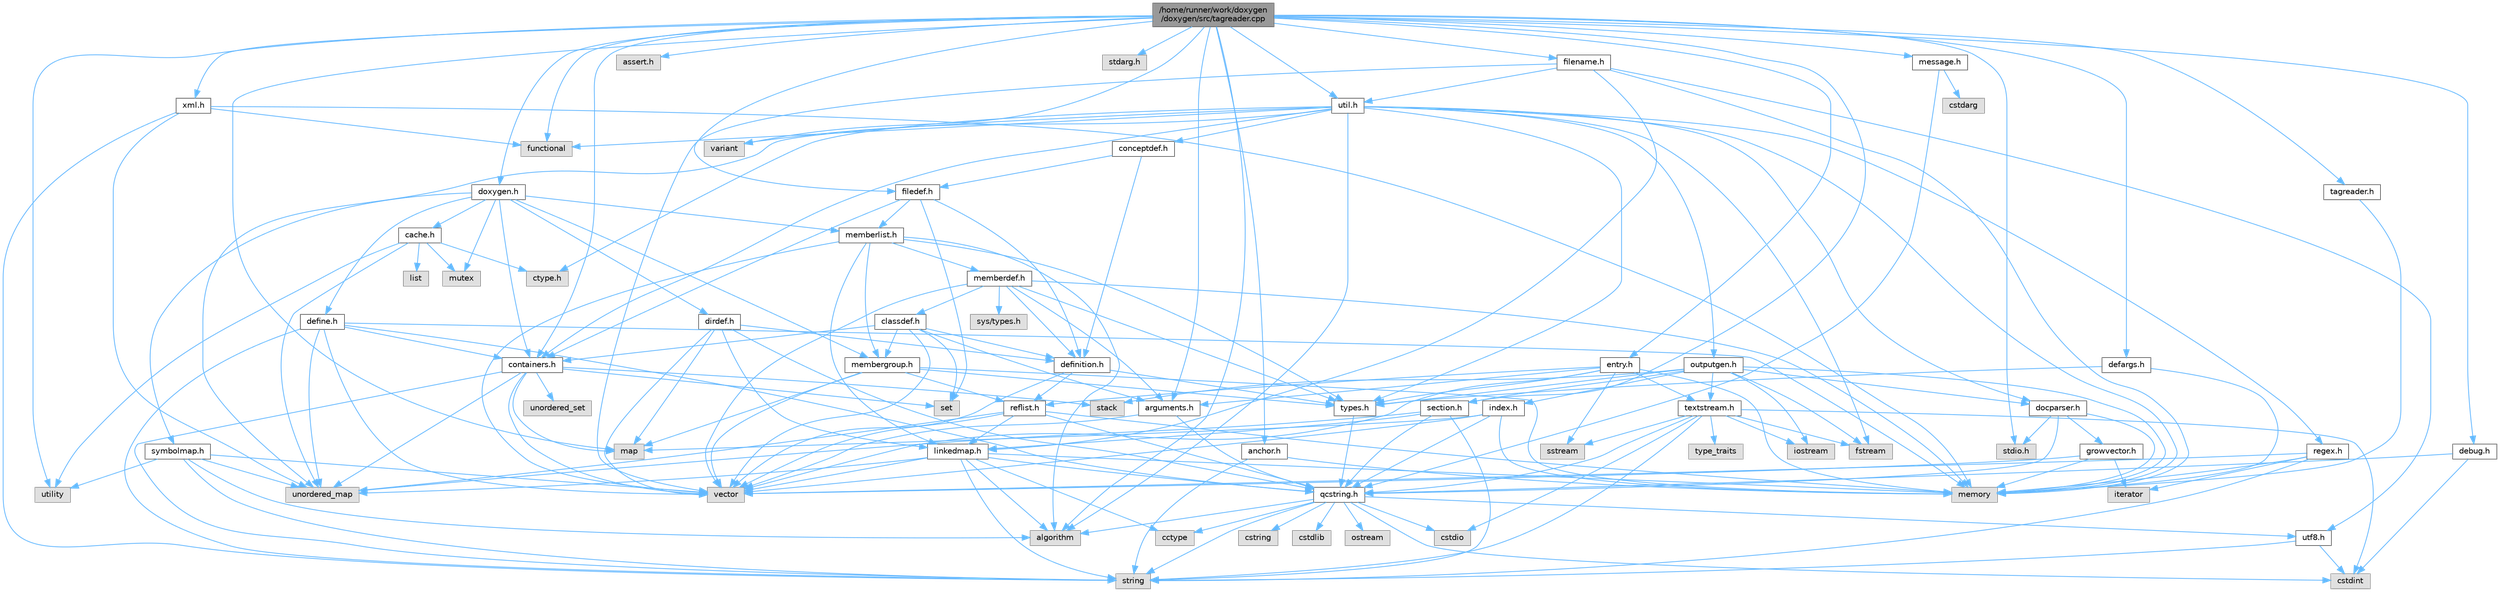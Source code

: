 digraph "/home/runner/work/doxygen/doxygen/src/tagreader.cpp"
{
 // INTERACTIVE_SVG=YES
 // LATEX_PDF_SIZE
  bgcolor="transparent";
  edge [fontname=Helvetica,fontsize=10,labelfontname=Helvetica,labelfontsize=10];
  node [fontname=Helvetica,fontsize=10,shape=box,height=0.2,width=0.4];
  Node1 [id="Node000001",label="/home/runner/work/doxygen\l/doxygen/src/tagreader.cpp",height=0.2,width=0.4,color="gray40", fillcolor="grey60", style="filled", fontcolor="black",tooltip=" "];
  Node1 -> Node2 [id="edge1_Node000001_Node000002",color="steelblue1",style="solid",tooltip=" "];
  Node2 [id="Node000002",label="tagreader.h",height=0.2,width=0.4,color="grey40", fillcolor="white", style="filled",URL="$d5/d61/tagreader_8h.html",tooltip=" "];
  Node2 -> Node3 [id="edge2_Node000002_Node000003",color="steelblue1",style="solid",tooltip=" "];
  Node3 [id="Node000003",label="memory",height=0.2,width=0.4,color="grey60", fillcolor="#E0E0E0", style="filled",tooltip=" "];
  Node1 -> Node4 [id="edge3_Node000001_Node000004",color="steelblue1",style="solid",tooltip=" "];
  Node4 [id="Node000004",label="map",height=0.2,width=0.4,color="grey60", fillcolor="#E0E0E0", style="filled",tooltip=" "];
  Node1 -> Node5 [id="edge4_Node000001_Node000005",color="steelblue1",style="solid",tooltip=" "];
  Node5 [id="Node000005",label="functional",height=0.2,width=0.4,color="grey60", fillcolor="#E0E0E0", style="filled",tooltip=" "];
  Node1 -> Node6 [id="edge5_Node000001_Node000006",color="steelblue1",style="solid",tooltip=" "];
  Node6 [id="Node000006",label="utility",height=0.2,width=0.4,color="grey60", fillcolor="#E0E0E0", style="filled",tooltip=" "];
  Node1 -> Node7 [id="edge6_Node000001_Node000007",color="steelblue1",style="solid",tooltip=" "];
  Node7 [id="Node000007",label="algorithm",height=0.2,width=0.4,color="grey60", fillcolor="#E0E0E0", style="filled",tooltip=" "];
  Node1 -> Node8 [id="edge7_Node000001_Node000008",color="steelblue1",style="solid",tooltip=" "];
  Node8 [id="Node000008",label="variant",height=0.2,width=0.4,color="grey60", fillcolor="#E0E0E0", style="filled",tooltip=" "];
  Node1 -> Node9 [id="edge8_Node000001_Node000009",color="steelblue1",style="solid",tooltip=" "];
  Node9 [id="Node000009",label="assert.h",height=0.2,width=0.4,color="grey60", fillcolor="#E0E0E0", style="filled",tooltip=" "];
  Node1 -> Node10 [id="edge9_Node000001_Node000010",color="steelblue1",style="solid",tooltip=" "];
  Node10 [id="Node000010",label="stdio.h",height=0.2,width=0.4,color="grey60", fillcolor="#E0E0E0", style="filled",tooltip=" "];
  Node1 -> Node11 [id="edge10_Node000001_Node000011",color="steelblue1",style="solid",tooltip=" "];
  Node11 [id="Node000011",label="stdarg.h",height=0.2,width=0.4,color="grey60", fillcolor="#E0E0E0", style="filled",tooltip=" "];
  Node1 -> Node12 [id="edge11_Node000001_Node000012",color="steelblue1",style="solid",tooltip=" "];
  Node12 [id="Node000012",label="xml.h",height=0.2,width=0.4,color="grey40", fillcolor="white", style="filled",URL="$d0/d62/xml_8h.html",tooltip=" "];
  Node12 -> Node3 [id="edge12_Node000012_Node000003",color="steelblue1",style="solid",tooltip=" "];
  Node12 -> Node5 [id="edge13_Node000012_Node000005",color="steelblue1",style="solid",tooltip=" "];
  Node12 -> Node13 [id="edge14_Node000012_Node000013",color="steelblue1",style="solid",tooltip=" "];
  Node13 [id="Node000013",label="string",height=0.2,width=0.4,color="grey60", fillcolor="#E0E0E0", style="filled",tooltip=" "];
  Node12 -> Node14 [id="edge15_Node000012_Node000014",color="steelblue1",style="solid",tooltip=" "];
  Node14 [id="Node000014",label="unordered_map",height=0.2,width=0.4,color="grey60", fillcolor="#E0E0E0", style="filled",tooltip=" "];
  Node1 -> Node15 [id="edge16_Node000001_Node000015",color="steelblue1",style="solid",tooltip=" "];
  Node15 [id="Node000015",label="entry.h",height=0.2,width=0.4,color="grey40", fillcolor="white", style="filled",URL="$d1/dc6/entry_8h.html",tooltip=" "];
  Node15 -> Node16 [id="edge17_Node000015_Node000016",color="steelblue1",style="solid",tooltip=" "];
  Node16 [id="Node000016",label="vector",height=0.2,width=0.4,color="grey60", fillcolor="#E0E0E0", style="filled",tooltip=" "];
  Node15 -> Node3 [id="edge18_Node000015_Node000003",color="steelblue1",style="solid",tooltip=" "];
  Node15 -> Node17 [id="edge19_Node000015_Node000017",color="steelblue1",style="solid",tooltip=" "];
  Node17 [id="Node000017",label="sstream",height=0.2,width=0.4,color="grey60", fillcolor="#E0E0E0", style="filled",tooltip=" "];
  Node15 -> Node18 [id="edge20_Node000015_Node000018",color="steelblue1",style="solid",tooltip=" "];
  Node18 [id="Node000018",label="types.h",height=0.2,width=0.4,color="grey40", fillcolor="white", style="filled",URL="$d9/d49/types_8h.html",tooltip="This file contains a number of basic enums and types."];
  Node18 -> Node19 [id="edge21_Node000018_Node000019",color="steelblue1",style="solid",tooltip=" "];
  Node19 [id="Node000019",label="qcstring.h",height=0.2,width=0.4,color="grey40", fillcolor="white", style="filled",URL="$d7/d5c/qcstring_8h.html",tooltip=" "];
  Node19 -> Node13 [id="edge22_Node000019_Node000013",color="steelblue1",style="solid",tooltip=" "];
  Node19 -> Node7 [id="edge23_Node000019_Node000007",color="steelblue1",style="solid",tooltip=" "];
  Node19 -> Node20 [id="edge24_Node000019_Node000020",color="steelblue1",style="solid",tooltip=" "];
  Node20 [id="Node000020",label="cctype",height=0.2,width=0.4,color="grey60", fillcolor="#E0E0E0", style="filled",tooltip=" "];
  Node19 -> Node21 [id="edge25_Node000019_Node000021",color="steelblue1",style="solid",tooltip=" "];
  Node21 [id="Node000021",label="cstring",height=0.2,width=0.4,color="grey60", fillcolor="#E0E0E0", style="filled",tooltip=" "];
  Node19 -> Node22 [id="edge26_Node000019_Node000022",color="steelblue1",style="solid",tooltip=" "];
  Node22 [id="Node000022",label="cstdio",height=0.2,width=0.4,color="grey60", fillcolor="#E0E0E0", style="filled",tooltip=" "];
  Node19 -> Node23 [id="edge27_Node000019_Node000023",color="steelblue1",style="solid",tooltip=" "];
  Node23 [id="Node000023",label="cstdlib",height=0.2,width=0.4,color="grey60", fillcolor="#E0E0E0", style="filled",tooltip=" "];
  Node19 -> Node24 [id="edge28_Node000019_Node000024",color="steelblue1",style="solid",tooltip=" "];
  Node24 [id="Node000024",label="cstdint",height=0.2,width=0.4,color="grey60", fillcolor="#E0E0E0", style="filled",tooltip=" "];
  Node19 -> Node25 [id="edge29_Node000019_Node000025",color="steelblue1",style="solid",tooltip=" "];
  Node25 [id="Node000025",label="ostream",height=0.2,width=0.4,color="grey60", fillcolor="#E0E0E0", style="filled",tooltip=" "];
  Node19 -> Node26 [id="edge30_Node000019_Node000026",color="steelblue1",style="solid",tooltip=" "];
  Node26 [id="Node000026",label="utf8.h",height=0.2,width=0.4,color="grey40", fillcolor="white", style="filled",URL="$db/d7c/utf8_8h.html",tooltip="Various UTF8 related helper functions."];
  Node26 -> Node24 [id="edge31_Node000026_Node000024",color="steelblue1",style="solid",tooltip=" "];
  Node26 -> Node13 [id="edge32_Node000026_Node000013",color="steelblue1",style="solid",tooltip=" "];
  Node15 -> Node27 [id="edge33_Node000015_Node000027",color="steelblue1",style="solid",tooltip=" "];
  Node27 [id="Node000027",label="arguments.h",height=0.2,width=0.4,color="grey40", fillcolor="white", style="filled",URL="$df/d9b/arguments_8h.html",tooltip=" "];
  Node27 -> Node16 [id="edge34_Node000027_Node000016",color="steelblue1",style="solid",tooltip=" "];
  Node27 -> Node19 [id="edge35_Node000027_Node000019",color="steelblue1",style="solid",tooltip=" "];
  Node15 -> Node28 [id="edge36_Node000015_Node000028",color="steelblue1",style="solid",tooltip=" "];
  Node28 [id="Node000028",label="reflist.h",height=0.2,width=0.4,color="grey40", fillcolor="white", style="filled",URL="$d1/d02/reflist_8h.html",tooltip=" "];
  Node28 -> Node16 [id="edge37_Node000028_Node000016",color="steelblue1",style="solid",tooltip=" "];
  Node28 -> Node14 [id="edge38_Node000028_Node000014",color="steelblue1",style="solid",tooltip=" "];
  Node28 -> Node3 [id="edge39_Node000028_Node000003",color="steelblue1",style="solid",tooltip=" "];
  Node28 -> Node19 [id="edge40_Node000028_Node000019",color="steelblue1",style="solid",tooltip=" "];
  Node28 -> Node29 [id="edge41_Node000028_Node000029",color="steelblue1",style="solid",tooltip=" "];
  Node29 [id="Node000029",label="linkedmap.h",height=0.2,width=0.4,color="grey40", fillcolor="white", style="filled",URL="$da/de1/linkedmap_8h.html",tooltip=" "];
  Node29 -> Node14 [id="edge42_Node000029_Node000014",color="steelblue1",style="solid",tooltip=" "];
  Node29 -> Node16 [id="edge43_Node000029_Node000016",color="steelblue1",style="solid",tooltip=" "];
  Node29 -> Node3 [id="edge44_Node000029_Node000003",color="steelblue1",style="solid",tooltip=" "];
  Node29 -> Node13 [id="edge45_Node000029_Node000013",color="steelblue1",style="solid",tooltip=" "];
  Node29 -> Node7 [id="edge46_Node000029_Node000007",color="steelblue1",style="solid",tooltip=" "];
  Node29 -> Node20 [id="edge47_Node000029_Node000020",color="steelblue1",style="solid",tooltip=" "];
  Node29 -> Node19 [id="edge48_Node000029_Node000019",color="steelblue1",style="solid",tooltip=" "];
  Node15 -> Node30 [id="edge49_Node000015_Node000030",color="steelblue1",style="solid",tooltip=" "];
  Node30 [id="Node000030",label="textstream.h",height=0.2,width=0.4,color="grey40", fillcolor="white", style="filled",URL="$d4/d7d/textstream_8h.html",tooltip=" "];
  Node30 -> Node13 [id="edge50_Node000030_Node000013",color="steelblue1",style="solid",tooltip=" "];
  Node30 -> Node31 [id="edge51_Node000030_Node000031",color="steelblue1",style="solid",tooltip=" "];
  Node31 [id="Node000031",label="iostream",height=0.2,width=0.4,color="grey60", fillcolor="#E0E0E0", style="filled",tooltip=" "];
  Node30 -> Node17 [id="edge52_Node000030_Node000017",color="steelblue1",style="solid",tooltip=" "];
  Node30 -> Node24 [id="edge53_Node000030_Node000024",color="steelblue1",style="solid",tooltip=" "];
  Node30 -> Node22 [id="edge54_Node000030_Node000022",color="steelblue1",style="solid",tooltip=" "];
  Node30 -> Node32 [id="edge55_Node000030_Node000032",color="steelblue1",style="solid",tooltip=" "];
  Node32 [id="Node000032",label="fstream",height=0.2,width=0.4,color="grey60", fillcolor="#E0E0E0", style="filled",tooltip=" "];
  Node30 -> Node33 [id="edge56_Node000030_Node000033",color="steelblue1",style="solid",tooltip=" "];
  Node33 [id="Node000033",label="type_traits",height=0.2,width=0.4,color="grey60", fillcolor="#E0E0E0", style="filled",tooltip=" "];
  Node30 -> Node19 [id="edge57_Node000030_Node000019",color="steelblue1",style="solid",tooltip=" "];
  Node1 -> Node34 [id="edge58_Node000001_Node000034",color="steelblue1",style="solid",tooltip=" "];
  Node34 [id="Node000034",label="doxygen.h",height=0.2,width=0.4,color="grey40", fillcolor="white", style="filled",URL="$d1/da1/doxygen_8h.html",tooltip=" "];
  Node34 -> Node35 [id="edge59_Node000034_Node000035",color="steelblue1",style="solid",tooltip=" "];
  Node35 [id="Node000035",label="mutex",height=0.2,width=0.4,color="grey60", fillcolor="#E0E0E0", style="filled",tooltip=" "];
  Node34 -> Node36 [id="edge60_Node000034_Node000036",color="steelblue1",style="solid",tooltip=" "];
  Node36 [id="Node000036",label="containers.h",height=0.2,width=0.4,color="grey40", fillcolor="white", style="filled",URL="$d5/d75/containers_8h.html",tooltip=" "];
  Node36 -> Node16 [id="edge61_Node000036_Node000016",color="steelblue1",style="solid",tooltip=" "];
  Node36 -> Node13 [id="edge62_Node000036_Node000013",color="steelblue1",style="solid",tooltip=" "];
  Node36 -> Node37 [id="edge63_Node000036_Node000037",color="steelblue1",style="solid",tooltip=" "];
  Node37 [id="Node000037",label="set",height=0.2,width=0.4,color="grey60", fillcolor="#E0E0E0", style="filled",tooltip=" "];
  Node36 -> Node4 [id="edge64_Node000036_Node000004",color="steelblue1",style="solid",tooltip=" "];
  Node36 -> Node38 [id="edge65_Node000036_Node000038",color="steelblue1",style="solid",tooltip=" "];
  Node38 [id="Node000038",label="unordered_set",height=0.2,width=0.4,color="grey60", fillcolor="#E0E0E0", style="filled",tooltip=" "];
  Node36 -> Node14 [id="edge66_Node000036_Node000014",color="steelblue1",style="solid",tooltip=" "];
  Node36 -> Node39 [id="edge67_Node000036_Node000039",color="steelblue1",style="solid",tooltip=" "];
  Node39 [id="Node000039",label="stack",height=0.2,width=0.4,color="grey60", fillcolor="#E0E0E0", style="filled",tooltip=" "];
  Node34 -> Node40 [id="edge68_Node000034_Node000040",color="steelblue1",style="solid",tooltip=" "];
  Node40 [id="Node000040",label="membergroup.h",height=0.2,width=0.4,color="grey40", fillcolor="white", style="filled",URL="$d9/d11/membergroup_8h.html",tooltip=" "];
  Node40 -> Node16 [id="edge69_Node000040_Node000016",color="steelblue1",style="solid",tooltip=" "];
  Node40 -> Node4 [id="edge70_Node000040_Node000004",color="steelblue1",style="solid",tooltip=" "];
  Node40 -> Node3 [id="edge71_Node000040_Node000003",color="steelblue1",style="solid",tooltip=" "];
  Node40 -> Node18 [id="edge72_Node000040_Node000018",color="steelblue1",style="solid",tooltip=" "];
  Node40 -> Node28 [id="edge73_Node000040_Node000028",color="steelblue1",style="solid",tooltip=" "];
  Node34 -> Node41 [id="edge74_Node000034_Node000041",color="steelblue1",style="solid",tooltip=" "];
  Node41 [id="Node000041",label="dirdef.h",height=0.2,width=0.4,color="grey40", fillcolor="white", style="filled",URL="$d6/d15/dirdef_8h.html",tooltip=" "];
  Node41 -> Node16 [id="edge75_Node000041_Node000016",color="steelblue1",style="solid",tooltip=" "];
  Node41 -> Node4 [id="edge76_Node000041_Node000004",color="steelblue1",style="solid",tooltip=" "];
  Node41 -> Node19 [id="edge77_Node000041_Node000019",color="steelblue1",style="solid",tooltip=" "];
  Node41 -> Node29 [id="edge78_Node000041_Node000029",color="steelblue1",style="solid",tooltip=" "];
  Node41 -> Node42 [id="edge79_Node000041_Node000042",color="steelblue1",style="solid",tooltip=" "];
  Node42 [id="Node000042",label="definition.h",height=0.2,width=0.4,color="grey40", fillcolor="white", style="filled",URL="$df/da1/definition_8h.html",tooltip=" "];
  Node42 -> Node16 [id="edge80_Node000042_Node000016",color="steelblue1",style="solid",tooltip=" "];
  Node42 -> Node18 [id="edge81_Node000042_Node000018",color="steelblue1",style="solid",tooltip=" "];
  Node42 -> Node28 [id="edge82_Node000042_Node000028",color="steelblue1",style="solid",tooltip=" "];
  Node34 -> Node43 [id="edge83_Node000034_Node000043",color="steelblue1",style="solid",tooltip=" "];
  Node43 [id="Node000043",label="memberlist.h",height=0.2,width=0.4,color="grey40", fillcolor="white", style="filled",URL="$dd/d78/memberlist_8h.html",tooltip=" "];
  Node43 -> Node16 [id="edge84_Node000043_Node000016",color="steelblue1",style="solid",tooltip=" "];
  Node43 -> Node7 [id="edge85_Node000043_Node000007",color="steelblue1",style="solid",tooltip=" "];
  Node43 -> Node44 [id="edge86_Node000043_Node000044",color="steelblue1",style="solid",tooltip=" "];
  Node44 [id="Node000044",label="memberdef.h",height=0.2,width=0.4,color="grey40", fillcolor="white", style="filled",URL="$d4/d46/memberdef_8h.html",tooltip=" "];
  Node44 -> Node16 [id="edge87_Node000044_Node000016",color="steelblue1",style="solid",tooltip=" "];
  Node44 -> Node3 [id="edge88_Node000044_Node000003",color="steelblue1",style="solid",tooltip=" "];
  Node44 -> Node45 [id="edge89_Node000044_Node000045",color="steelblue1",style="solid",tooltip=" "];
  Node45 [id="Node000045",label="sys/types.h",height=0.2,width=0.4,color="grey60", fillcolor="#E0E0E0", style="filled",tooltip=" "];
  Node44 -> Node18 [id="edge90_Node000044_Node000018",color="steelblue1",style="solid",tooltip=" "];
  Node44 -> Node42 [id="edge91_Node000044_Node000042",color="steelblue1",style="solid",tooltip=" "];
  Node44 -> Node27 [id="edge92_Node000044_Node000027",color="steelblue1",style="solid",tooltip=" "];
  Node44 -> Node46 [id="edge93_Node000044_Node000046",color="steelblue1",style="solid",tooltip=" "];
  Node46 [id="Node000046",label="classdef.h",height=0.2,width=0.4,color="grey40", fillcolor="white", style="filled",URL="$d1/da6/classdef_8h.html",tooltip=" "];
  Node46 -> Node16 [id="edge94_Node000046_Node000016",color="steelblue1",style="solid",tooltip=" "];
  Node46 -> Node37 [id="edge95_Node000046_Node000037",color="steelblue1",style="solid",tooltip=" "];
  Node46 -> Node36 [id="edge96_Node000046_Node000036",color="steelblue1",style="solid",tooltip=" "];
  Node46 -> Node42 [id="edge97_Node000046_Node000042",color="steelblue1",style="solid",tooltip=" "];
  Node46 -> Node27 [id="edge98_Node000046_Node000027",color="steelblue1",style="solid",tooltip=" "];
  Node46 -> Node40 [id="edge99_Node000046_Node000040",color="steelblue1",style="solid",tooltip=" "];
  Node43 -> Node29 [id="edge100_Node000043_Node000029",color="steelblue1",style="solid",tooltip=" "];
  Node43 -> Node18 [id="edge101_Node000043_Node000018",color="steelblue1",style="solid",tooltip=" "];
  Node43 -> Node40 [id="edge102_Node000043_Node000040",color="steelblue1",style="solid",tooltip=" "];
  Node34 -> Node47 [id="edge103_Node000034_Node000047",color="steelblue1",style="solid",tooltip=" "];
  Node47 [id="Node000047",label="define.h",height=0.2,width=0.4,color="grey40", fillcolor="white", style="filled",URL="$df/d67/define_8h.html",tooltip=" "];
  Node47 -> Node16 [id="edge104_Node000047_Node000016",color="steelblue1",style="solid",tooltip=" "];
  Node47 -> Node3 [id="edge105_Node000047_Node000003",color="steelblue1",style="solid",tooltip=" "];
  Node47 -> Node13 [id="edge106_Node000047_Node000013",color="steelblue1",style="solid",tooltip=" "];
  Node47 -> Node14 [id="edge107_Node000047_Node000014",color="steelblue1",style="solid",tooltip=" "];
  Node47 -> Node19 [id="edge108_Node000047_Node000019",color="steelblue1",style="solid",tooltip=" "];
  Node47 -> Node36 [id="edge109_Node000047_Node000036",color="steelblue1",style="solid",tooltip=" "];
  Node34 -> Node48 [id="edge110_Node000034_Node000048",color="steelblue1",style="solid",tooltip=" "];
  Node48 [id="Node000048",label="cache.h",height=0.2,width=0.4,color="grey40", fillcolor="white", style="filled",URL="$d3/d26/cache_8h.html",tooltip=" "];
  Node48 -> Node49 [id="edge111_Node000048_Node000049",color="steelblue1",style="solid",tooltip=" "];
  Node49 [id="Node000049",label="list",height=0.2,width=0.4,color="grey60", fillcolor="#E0E0E0", style="filled",tooltip=" "];
  Node48 -> Node14 [id="edge112_Node000048_Node000014",color="steelblue1",style="solid",tooltip=" "];
  Node48 -> Node35 [id="edge113_Node000048_Node000035",color="steelblue1",style="solid",tooltip=" "];
  Node48 -> Node6 [id="edge114_Node000048_Node000006",color="steelblue1",style="solid",tooltip=" "];
  Node48 -> Node50 [id="edge115_Node000048_Node000050",color="steelblue1",style="solid",tooltip=" "];
  Node50 [id="Node000050",label="ctype.h",height=0.2,width=0.4,color="grey60", fillcolor="#E0E0E0", style="filled",tooltip=" "];
  Node34 -> Node51 [id="edge116_Node000034_Node000051",color="steelblue1",style="solid",tooltip=" "];
  Node51 [id="Node000051",label="symbolmap.h",height=0.2,width=0.4,color="grey40", fillcolor="white", style="filled",URL="$d7/ddd/symbolmap_8h.html",tooltip=" "];
  Node51 -> Node7 [id="edge117_Node000051_Node000007",color="steelblue1",style="solid",tooltip=" "];
  Node51 -> Node14 [id="edge118_Node000051_Node000014",color="steelblue1",style="solid",tooltip=" "];
  Node51 -> Node16 [id="edge119_Node000051_Node000016",color="steelblue1",style="solid",tooltip=" "];
  Node51 -> Node13 [id="edge120_Node000051_Node000013",color="steelblue1",style="solid",tooltip=" "];
  Node51 -> Node6 [id="edge121_Node000051_Node000006",color="steelblue1",style="solid",tooltip=" "];
  Node1 -> Node52 [id="edge122_Node000001_Node000052",color="steelblue1",style="solid",tooltip=" "];
  Node52 [id="Node000052",label="util.h",height=0.2,width=0.4,color="grey40", fillcolor="white", style="filled",URL="$d8/d3c/util_8h.html",tooltip="A bunch of utility functions."];
  Node52 -> Node3 [id="edge123_Node000052_Node000003",color="steelblue1",style="solid",tooltip=" "];
  Node52 -> Node14 [id="edge124_Node000052_Node000014",color="steelblue1",style="solid",tooltip=" "];
  Node52 -> Node7 [id="edge125_Node000052_Node000007",color="steelblue1",style="solid",tooltip=" "];
  Node52 -> Node5 [id="edge126_Node000052_Node000005",color="steelblue1",style="solid",tooltip=" "];
  Node52 -> Node32 [id="edge127_Node000052_Node000032",color="steelblue1",style="solid",tooltip=" "];
  Node52 -> Node8 [id="edge128_Node000052_Node000008",color="steelblue1",style="solid",tooltip=" "];
  Node52 -> Node50 [id="edge129_Node000052_Node000050",color="steelblue1",style="solid",tooltip=" "];
  Node52 -> Node18 [id="edge130_Node000052_Node000018",color="steelblue1",style="solid",tooltip=" "];
  Node52 -> Node53 [id="edge131_Node000052_Node000053",color="steelblue1",style="solid",tooltip=" "];
  Node53 [id="Node000053",label="docparser.h",height=0.2,width=0.4,color="grey40", fillcolor="white", style="filled",URL="$de/d9c/docparser_8h.html",tooltip=" "];
  Node53 -> Node10 [id="edge132_Node000053_Node000010",color="steelblue1",style="solid",tooltip=" "];
  Node53 -> Node3 [id="edge133_Node000053_Node000003",color="steelblue1",style="solid",tooltip=" "];
  Node53 -> Node19 [id="edge134_Node000053_Node000019",color="steelblue1",style="solid",tooltip=" "];
  Node53 -> Node54 [id="edge135_Node000053_Node000054",color="steelblue1",style="solid",tooltip=" "];
  Node54 [id="Node000054",label="growvector.h",height=0.2,width=0.4,color="grey40", fillcolor="white", style="filled",URL="$d7/d50/growvector_8h.html",tooltip=" "];
  Node54 -> Node16 [id="edge136_Node000054_Node000016",color="steelblue1",style="solid",tooltip=" "];
  Node54 -> Node3 [id="edge137_Node000054_Node000003",color="steelblue1",style="solid",tooltip=" "];
  Node54 -> Node55 [id="edge138_Node000054_Node000055",color="steelblue1",style="solid",tooltip=" "];
  Node55 [id="Node000055",label="iterator",height=0.2,width=0.4,color="grey60", fillcolor="#E0E0E0", style="filled",tooltip=" "];
  Node52 -> Node36 [id="edge139_Node000052_Node000036",color="steelblue1",style="solid",tooltip=" "];
  Node52 -> Node56 [id="edge140_Node000052_Node000056",color="steelblue1",style="solid",tooltip=" "];
  Node56 [id="Node000056",label="outputgen.h",height=0.2,width=0.4,color="grey40", fillcolor="white", style="filled",URL="$df/d06/outputgen_8h.html",tooltip=" "];
  Node56 -> Node3 [id="edge141_Node000056_Node000003",color="steelblue1",style="solid",tooltip=" "];
  Node56 -> Node39 [id="edge142_Node000056_Node000039",color="steelblue1",style="solid",tooltip=" "];
  Node56 -> Node31 [id="edge143_Node000056_Node000031",color="steelblue1",style="solid",tooltip=" "];
  Node56 -> Node32 [id="edge144_Node000056_Node000032",color="steelblue1",style="solid",tooltip=" "];
  Node56 -> Node18 [id="edge145_Node000056_Node000018",color="steelblue1",style="solid",tooltip=" "];
  Node56 -> Node57 [id="edge146_Node000056_Node000057",color="steelblue1",style="solid",tooltip=" "];
  Node57 [id="Node000057",label="index.h",height=0.2,width=0.4,color="grey40", fillcolor="white", style="filled",URL="$d1/db5/index_8h.html",tooltip=" "];
  Node57 -> Node3 [id="edge147_Node000057_Node000003",color="steelblue1",style="solid",tooltip=" "];
  Node57 -> Node16 [id="edge148_Node000057_Node000016",color="steelblue1",style="solid",tooltip=" "];
  Node57 -> Node4 [id="edge149_Node000057_Node000004",color="steelblue1",style="solid",tooltip=" "];
  Node57 -> Node19 [id="edge150_Node000057_Node000019",color="steelblue1",style="solid",tooltip=" "];
  Node56 -> Node58 [id="edge151_Node000056_Node000058",color="steelblue1",style="solid",tooltip=" "];
  Node58 [id="Node000058",label="section.h",height=0.2,width=0.4,color="grey40", fillcolor="white", style="filled",URL="$d1/d2a/section_8h.html",tooltip=" "];
  Node58 -> Node13 [id="edge152_Node000058_Node000013",color="steelblue1",style="solid",tooltip=" "];
  Node58 -> Node14 [id="edge153_Node000058_Node000014",color="steelblue1",style="solid",tooltip=" "];
  Node58 -> Node19 [id="edge154_Node000058_Node000019",color="steelblue1",style="solid",tooltip=" "];
  Node58 -> Node29 [id="edge155_Node000058_Node000029",color="steelblue1",style="solid",tooltip=" "];
  Node56 -> Node30 [id="edge156_Node000056_Node000030",color="steelblue1",style="solid",tooltip=" "];
  Node56 -> Node53 [id="edge157_Node000056_Node000053",color="steelblue1",style="solid",tooltip=" "];
  Node52 -> Node59 [id="edge158_Node000052_Node000059",color="steelblue1",style="solid",tooltip=" "];
  Node59 [id="Node000059",label="regex.h",height=0.2,width=0.4,color="grey40", fillcolor="white", style="filled",URL="$d1/d21/regex_8h.html",tooltip=" "];
  Node59 -> Node3 [id="edge159_Node000059_Node000003",color="steelblue1",style="solid",tooltip=" "];
  Node59 -> Node13 [id="edge160_Node000059_Node000013",color="steelblue1",style="solid",tooltip=" "];
  Node59 -> Node16 [id="edge161_Node000059_Node000016",color="steelblue1",style="solid",tooltip=" "];
  Node59 -> Node55 [id="edge162_Node000059_Node000055",color="steelblue1",style="solid",tooltip=" "];
  Node52 -> Node60 [id="edge163_Node000052_Node000060",color="steelblue1",style="solid",tooltip=" "];
  Node60 [id="Node000060",label="conceptdef.h",height=0.2,width=0.4,color="grey40", fillcolor="white", style="filled",URL="$da/df1/conceptdef_8h.html",tooltip=" "];
  Node60 -> Node42 [id="edge164_Node000060_Node000042",color="steelblue1",style="solid",tooltip=" "];
  Node60 -> Node61 [id="edge165_Node000060_Node000061",color="steelblue1",style="solid",tooltip=" "];
  Node61 [id="Node000061",label="filedef.h",height=0.2,width=0.4,color="grey40", fillcolor="white", style="filled",URL="$d4/d3a/filedef_8h.html",tooltip=" "];
  Node61 -> Node37 [id="edge166_Node000061_Node000037",color="steelblue1",style="solid",tooltip=" "];
  Node61 -> Node42 [id="edge167_Node000061_Node000042",color="steelblue1",style="solid",tooltip=" "];
  Node61 -> Node43 [id="edge168_Node000061_Node000043",color="steelblue1",style="solid",tooltip=" "];
  Node61 -> Node36 [id="edge169_Node000061_Node000036",color="steelblue1",style="solid",tooltip=" "];
  Node1 -> Node62 [id="edge170_Node000001_Node000062",color="steelblue1",style="solid",tooltip=" "];
  Node62 [id="Node000062",label="message.h",height=0.2,width=0.4,color="grey40", fillcolor="white", style="filled",URL="$d2/d0d/message_8h.html",tooltip=" "];
  Node62 -> Node63 [id="edge171_Node000062_Node000063",color="steelblue1",style="solid",tooltip=" "];
  Node63 [id="Node000063",label="cstdarg",height=0.2,width=0.4,color="grey60", fillcolor="#E0E0E0", style="filled",tooltip=" "];
  Node62 -> Node19 [id="edge172_Node000062_Node000019",color="steelblue1",style="solid",tooltip=" "];
  Node1 -> Node64 [id="edge173_Node000001_Node000064",color="steelblue1",style="solid",tooltip=" "];
  Node64 [id="Node000064",label="defargs.h",height=0.2,width=0.4,color="grey40", fillcolor="white", style="filled",URL="$d8/d65/defargs_8h.html",tooltip=" "];
  Node64 -> Node18 [id="edge174_Node000064_Node000018",color="steelblue1",style="solid",tooltip=" "];
  Node64 -> Node3 [id="edge175_Node000064_Node000003",color="steelblue1",style="solid",tooltip=" "];
  Node1 -> Node27 [id="edge176_Node000001_Node000027",color="steelblue1",style="solid",tooltip=" "];
  Node1 -> Node61 [id="edge177_Node000001_Node000061",color="steelblue1",style="solid",tooltip=" "];
  Node1 -> Node65 [id="edge178_Node000001_Node000065",color="steelblue1",style="solid",tooltip=" "];
  Node65 [id="Node000065",label="filename.h",height=0.2,width=0.4,color="grey40", fillcolor="white", style="filled",URL="$dc/dd6/filename_8h.html",tooltip=" "];
  Node65 -> Node3 [id="edge179_Node000065_Node000003",color="steelblue1",style="solid",tooltip=" "];
  Node65 -> Node16 [id="edge180_Node000065_Node000016",color="steelblue1",style="solid",tooltip=" "];
  Node65 -> Node29 [id="edge181_Node000065_Node000029",color="steelblue1",style="solid",tooltip=" "];
  Node65 -> Node26 [id="edge182_Node000065_Node000026",color="steelblue1",style="solid",tooltip=" "];
  Node65 -> Node52 [id="edge183_Node000065_Node000052",color="steelblue1",style="solid",tooltip=" "];
  Node1 -> Node58 [id="edge184_Node000001_Node000058",color="steelblue1",style="solid",tooltip=" "];
  Node1 -> Node36 [id="edge185_Node000001_Node000036",color="steelblue1",style="solid",tooltip=" "];
  Node1 -> Node66 [id="edge186_Node000001_Node000066",color="steelblue1",style="solid",tooltip=" "];
  Node66 [id="Node000066",label="debug.h",height=0.2,width=0.4,color="grey40", fillcolor="white", style="filled",URL="$db/d16/debug_8h.html",tooltip=" "];
  Node66 -> Node24 [id="edge187_Node000066_Node000024",color="steelblue1",style="solid",tooltip=" "];
  Node66 -> Node19 [id="edge188_Node000066_Node000019",color="steelblue1",style="solid",tooltip=" "];
  Node1 -> Node67 [id="edge189_Node000001_Node000067",color="steelblue1",style="solid",tooltip=" "];
  Node67 [id="Node000067",label="anchor.h",height=0.2,width=0.4,color="grey40", fillcolor="white", style="filled",URL="$df/df8/anchor_8h.html",tooltip=" "];
  Node67 -> Node3 [id="edge190_Node000067_Node000003",color="steelblue1",style="solid",tooltip=" "];
  Node67 -> Node13 [id="edge191_Node000067_Node000013",color="steelblue1",style="solid",tooltip=" "];
}
